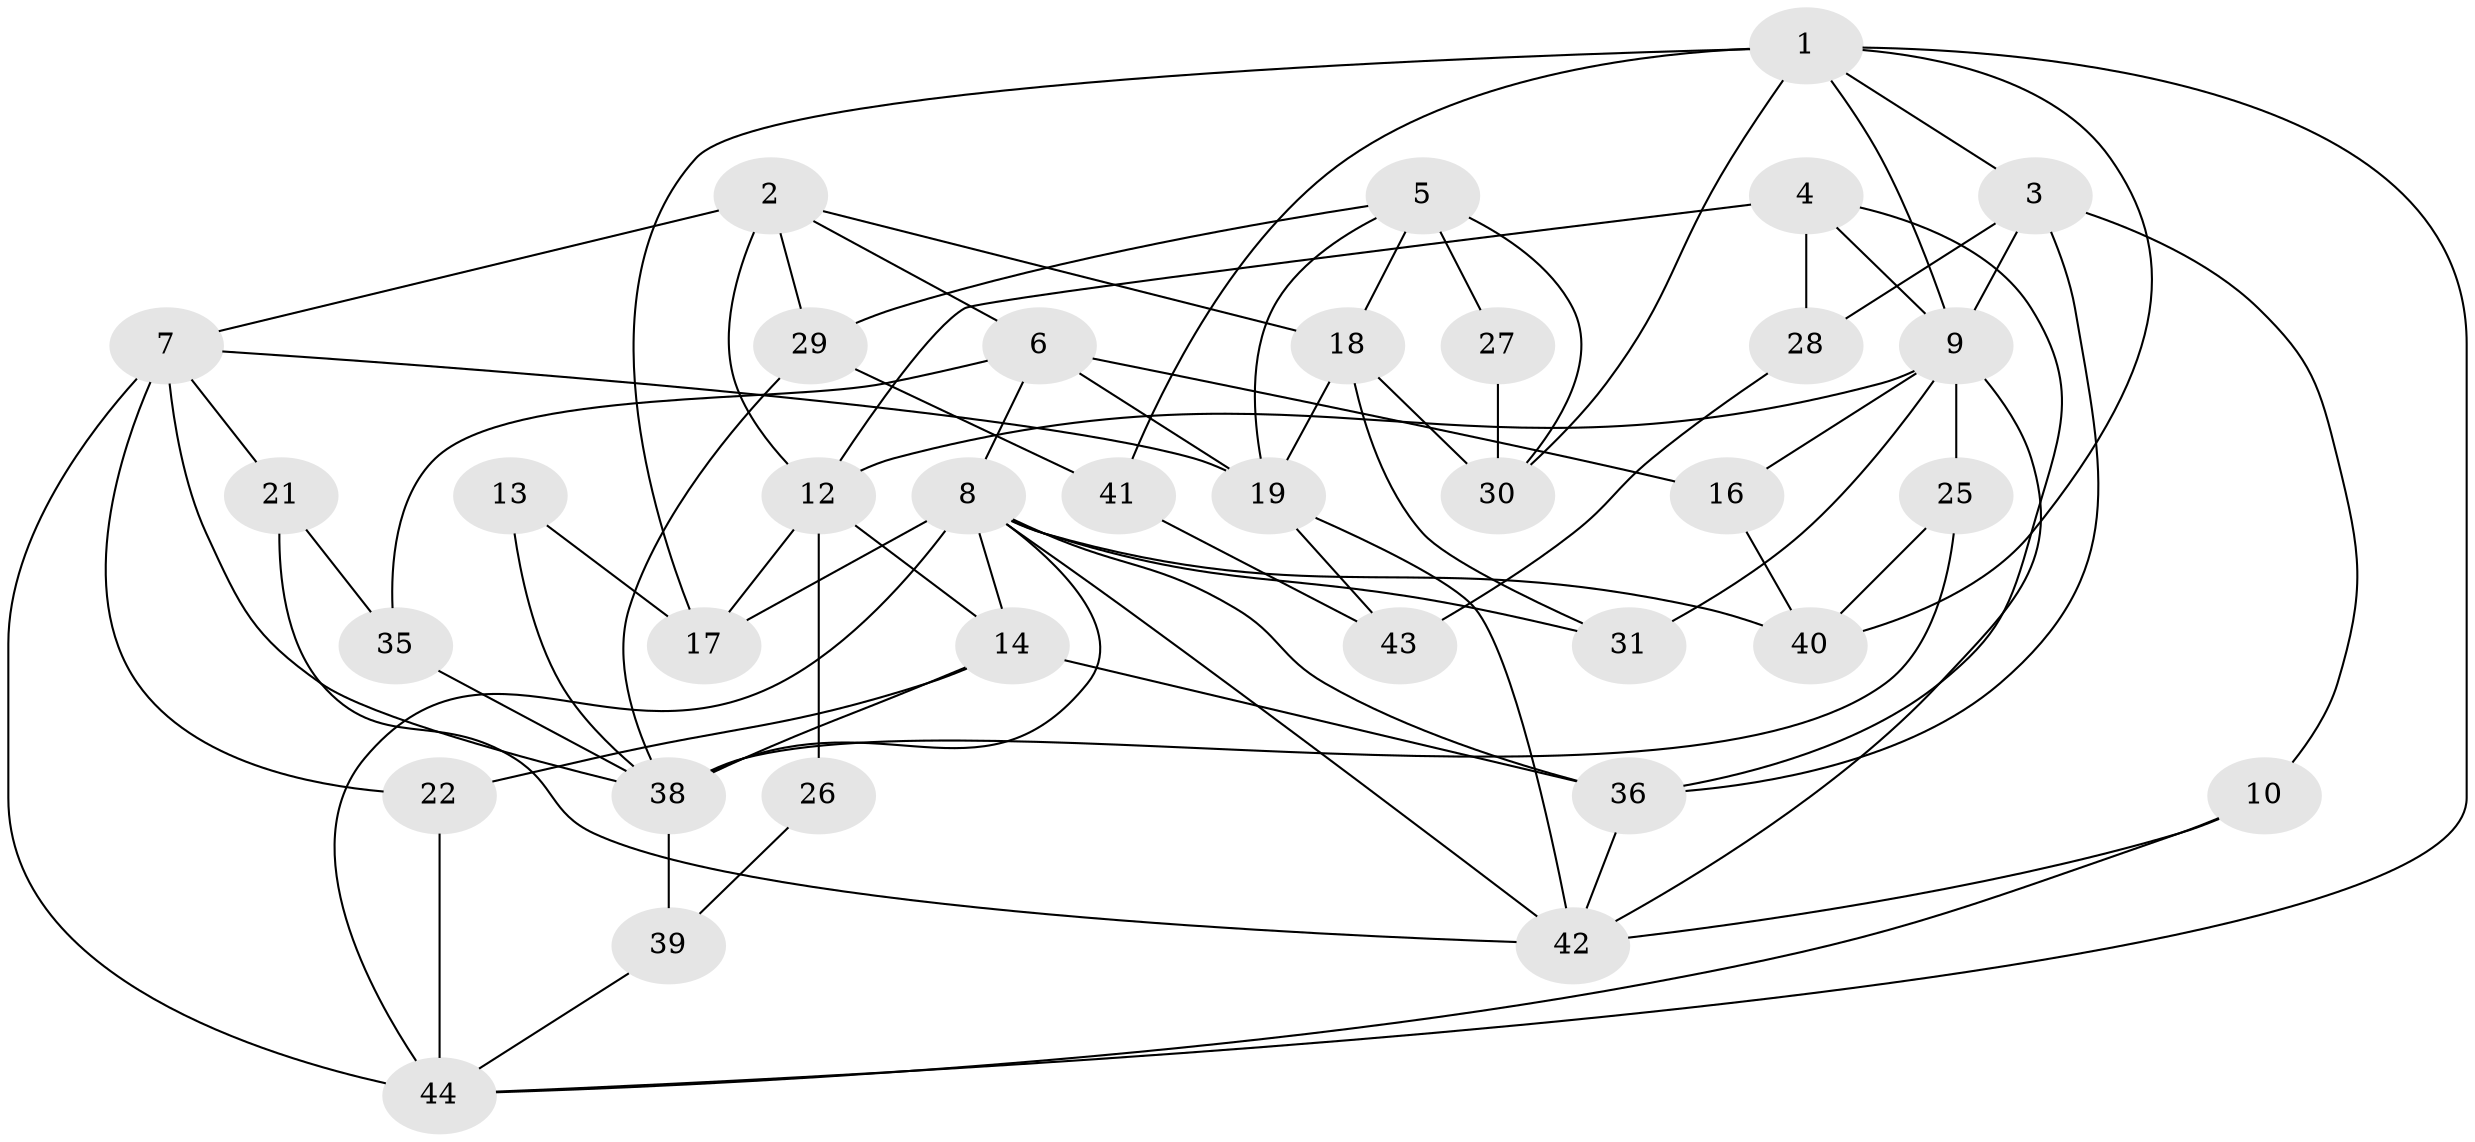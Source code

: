 // Generated by graph-tools (version 1.1) at 2025/52/02/27/25 19:52:05]
// undirected, 35 vertices, 78 edges
graph export_dot {
graph [start="1"]
  node [color=gray90,style=filled];
  1 [super="+11"];
  2;
  3 [super="+20"];
  4 [super="+23"];
  5 [super="+37"];
  6;
  7 [super="+24"];
  8 [super="+32"];
  9 [super="+15"];
  10;
  12 [super="+34"];
  13;
  14;
  16;
  17;
  18 [super="+33"];
  19 [super="+50"];
  21;
  22 [super="+47"];
  25;
  26;
  27;
  28;
  29 [super="+48"];
  30;
  31;
  35;
  36;
  38 [super="+45"];
  39;
  40;
  41;
  42 [super="+46"];
  43;
  44 [super="+49"];
  1 -- 41 [weight=2];
  1 -- 3;
  1 -- 40;
  1 -- 17;
  1 -- 30;
  1 -- 9;
  1 -- 44;
  2 -- 6;
  2 -- 7;
  2 -- 12 [weight=2];
  2 -- 18;
  2 -- 29;
  3 -- 9;
  3 -- 36;
  3 -- 10;
  3 -- 28;
  4 -- 28;
  4 -- 9;
  4 -- 12;
  4 -- 36;
  5 -- 27 [weight=2];
  5 -- 29;
  5 -- 30;
  5 -- 18;
  5 -- 19;
  6 -- 16;
  6 -- 35;
  6 -- 19;
  6 -- 8;
  7 -- 22;
  7 -- 44 [weight=2];
  7 -- 21;
  7 -- 19;
  7 -- 38;
  8 -- 17;
  8 -- 14;
  8 -- 31;
  8 -- 40;
  8 -- 44;
  8 -- 38;
  8 -- 42;
  8 -- 36;
  9 -- 25;
  9 -- 31;
  9 -- 42;
  9 -- 16;
  9 -- 12;
  10 -- 42;
  10 -- 44;
  12 -- 14;
  12 -- 17;
  12 -- 26;
  13 -- 17;
  13 -- 38;
  14 -- 36;
  14 -- 22;
  14 -- 38;
  16 -- 40;
  18 -- 19;
  18 -- 30;
  18 -- 31;
  19 -- 43;
  19 -- 42;
  21 -- 35;
  21 -- 42;
  22 -- 44;
  25 -- 38;
  25 -- 40;
  26 -- 39;
  27 -- 30;
  28 -- 43;
  29 -- 38;
  29 -- 41;
  35 -- 38;
  36 -- 42;
  38 -- 39;
  39 -- 44;
  41 -- 43;
}
